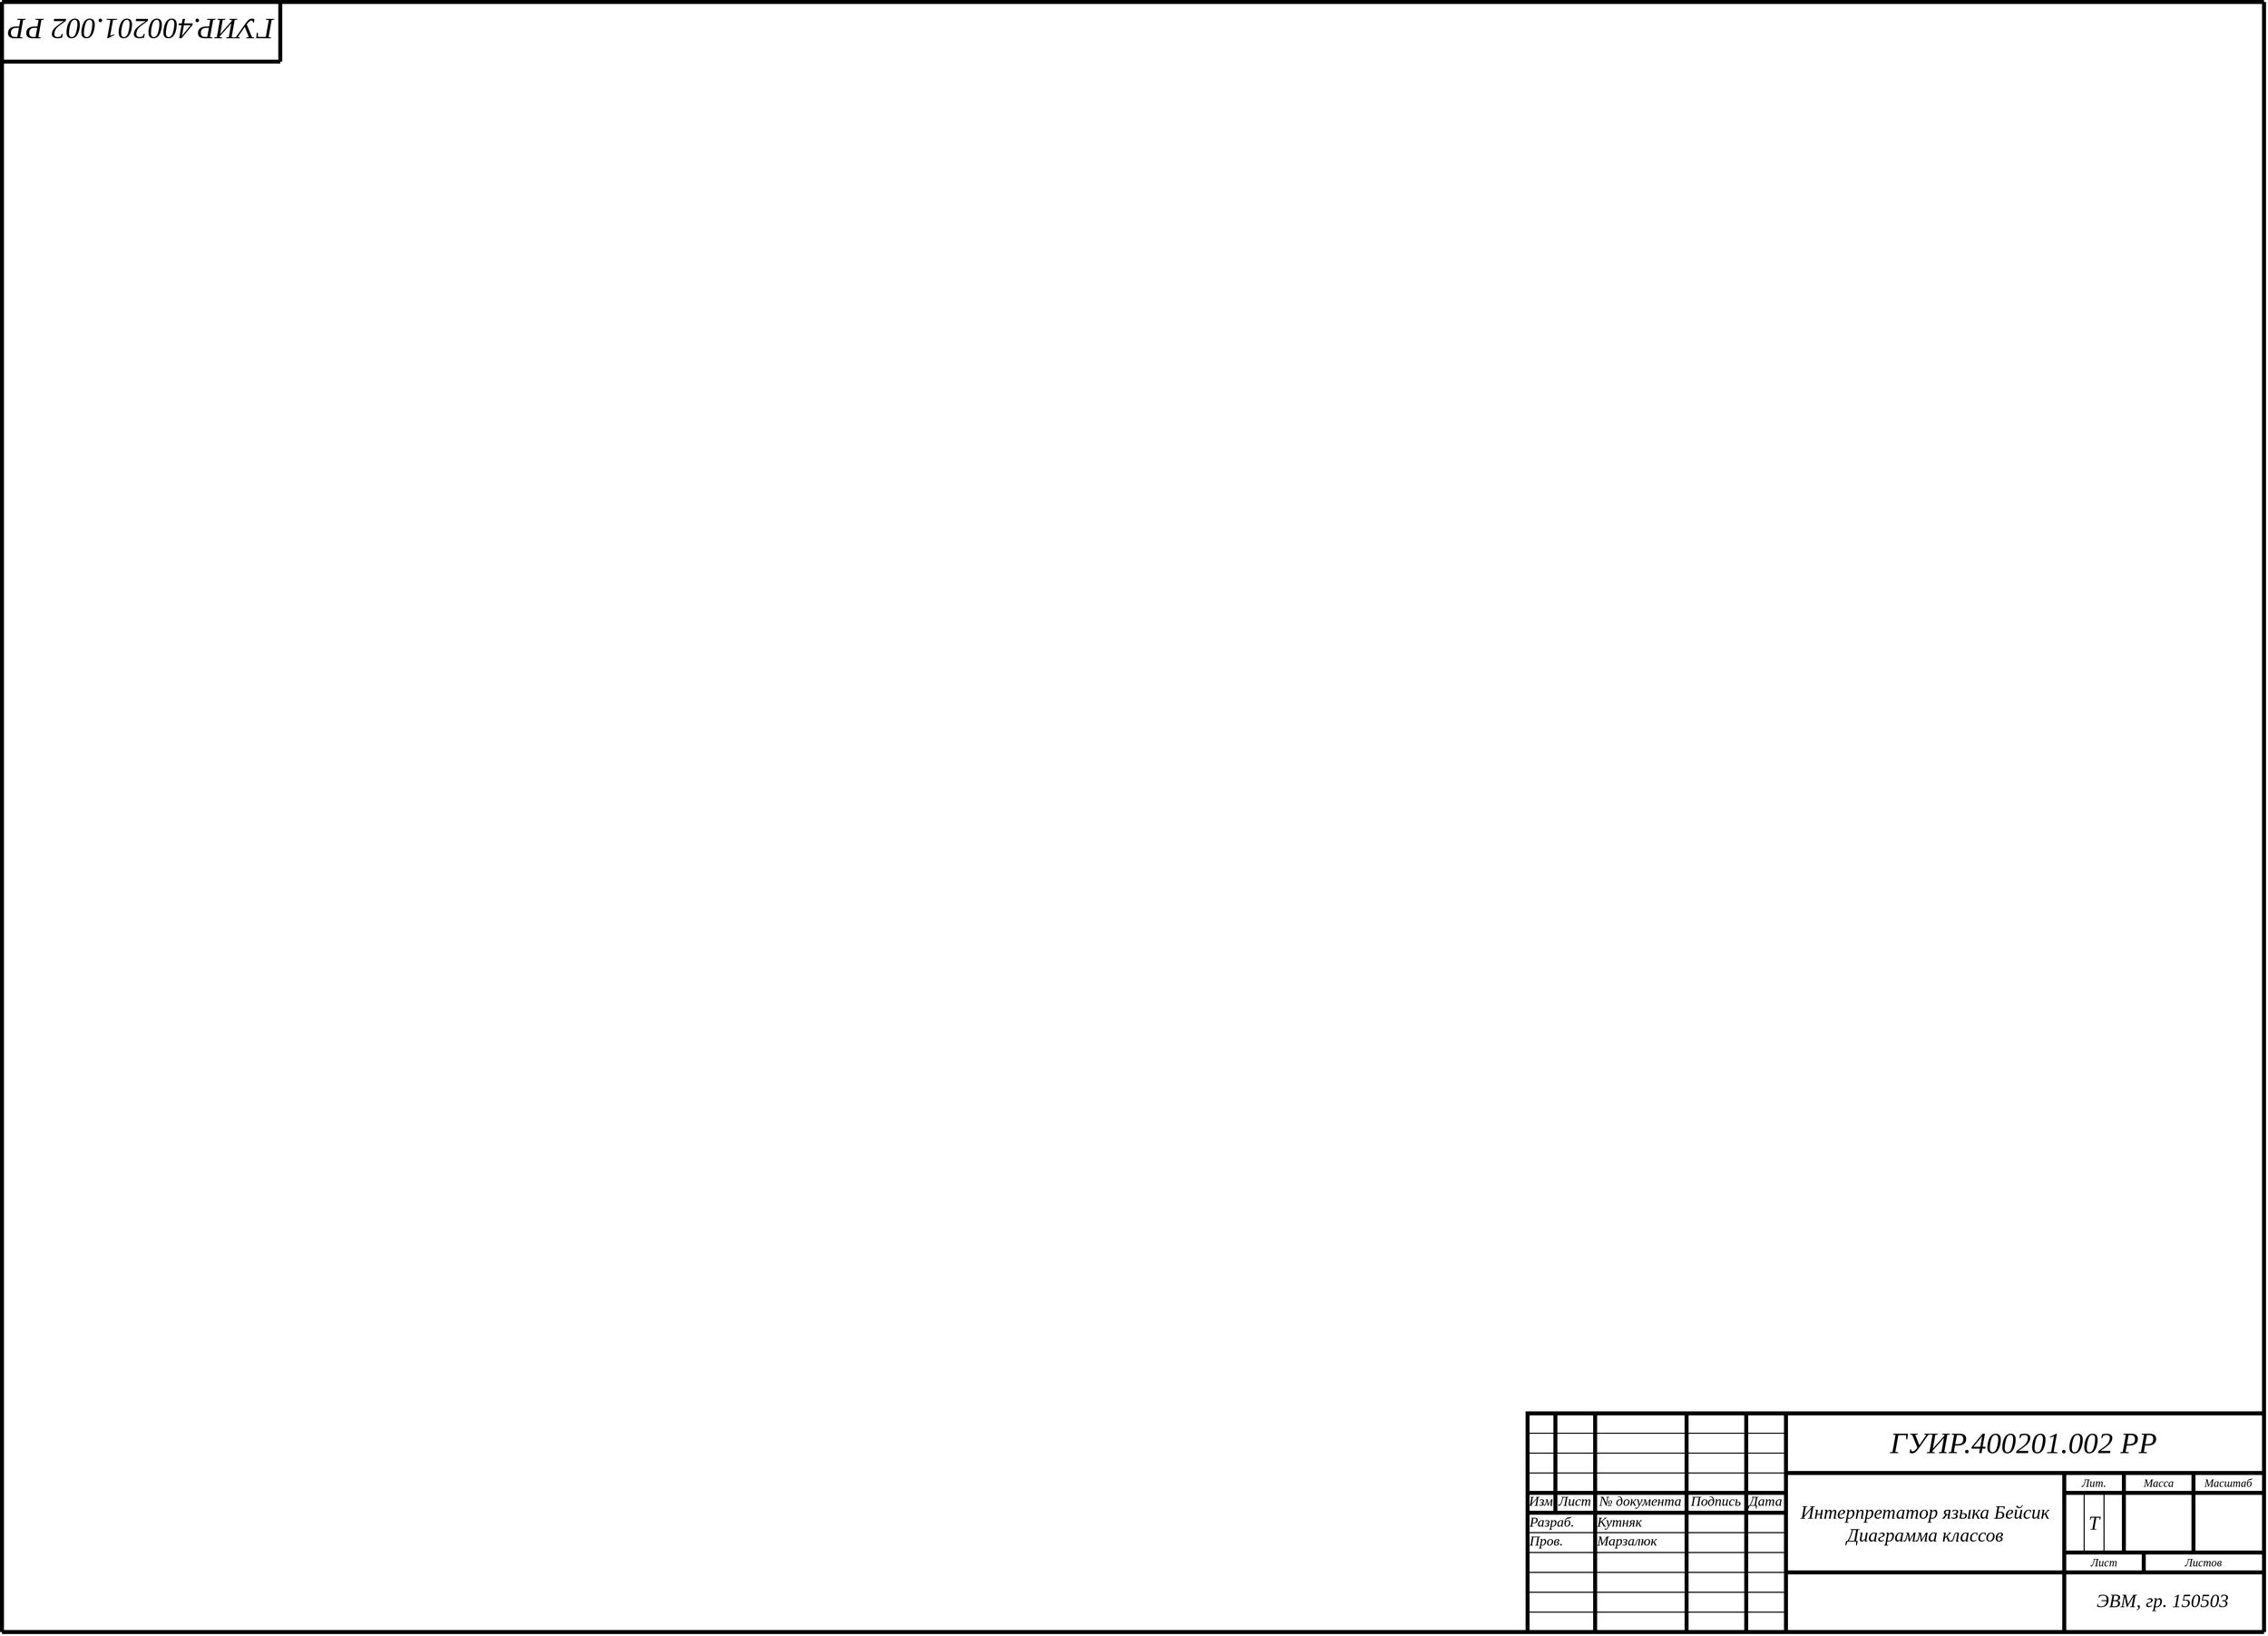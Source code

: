 <mxfile version="20.6.2" type="device"><diagram id="C5RBs43oDa-KdzZeNtuy" name="Page-1"><mxGraphModel dx="2993" dy="394" grid="1" gridSize="10" guides="1" tooltips="1" connect="1" arrows="1" fold="1" page="1" pageScale="1" pageWidth="2336" pageHeight="1654" math="0" shadow="0"><root><mxCell id="WIyWlLk6GJQsqaUBKTNV-0"/><mxCell id="WIyWlLk6GJQsqaUBKTNV-1" parent="WIyWlLk6GJQsqaUBKTNV-0"/><mxCell id="1aWolHx81QnfdvkyP_Gx-409" style="vsdxID=119;fillColor=none;gradientColor=none;points=[];labelBackgroundColor=none;rounded=0;strokeColor=none;html=1;whiteSpace=wrap;" vertex="1" parent="WIyWlLk6GJQsqaUBKTNV-1"><mxGeometry x="-2290" y="7" width="2276" height="1640" as="geometry"/></mxCell><mxCell id="1aWolHx81QnfdvkyP_Gx-410" style="vsdxID=71;fillColor=#FFFFFF;gradientColor=none;shape=stencil(nY9LDoAgDERP0z3SI/i5BwkoRAUC+Lu9kGo0Lt3NtK/tFLCOWngFnMUU3Kg2I5MGbIBzY7UKJmUF2ALWvQtqCG6xkrwXhSxqdmvZsNNcxViZ4ewgT64jdDL2hf4E7wsXmsWThd549765c4l+xvYE);strokeColor=#000000;strokeWidth=4;spacingTop=-1;spacingBottom=-1;spacingLeft=-1;spacingRight=-1;points=[];labelBackgroundColor=#ffffff;rounded=0;html=1;whiteSpace=wrap;fontFamily=GOST type B;fontSource=https%3A%2F%2Fdrive.google.com%2Fuc%3Fexport%3Ddownload%26id%3D1UrnLVkHcLbHLojcf2ejICCGZ1GY9liKW;" vertex="1" parent="1aWolHx81QnfdvkyP_Gx-409"><mxGeometry x="1535" y="1420" width="740" height="220" as="geometry"/></mxCell><mxCell id="1aWolHx81QnfdvkyP_Gx-416" value="&lt;div style=&quot;font-size: 1px&quot;&gt;&lt;font style=&quot;font-size: 11.29px; color: rgb(0, 0, 0); direction: ltr; letter-spacing: 0px; line-height: 120%; opacity: 1;&quot;&gt;&lt;i&gt;Лит.&lt;br&gt;&lt;/i&gt;&lt;/font&gt;&lt;/div&gt;" style="verticalAlign=middle;align=center;vsdxID=102;fillColor=none;gradientColor=none;shape=stencil(nZBLDoAgDERP0z3SIyjew0SURgSD+Lu9kMZoXLhwN9O+tukAlrNpJg1SzDH4QW/URgNYgZTkjA4UkwJUgGXng+6DX1zLfmoymdXo17xh5zmRJ6Q42BWCfc2oJfdAr+Yv+AP9Cb7OJ3H/2JG1HNGz/84klThPVCc=);strokeColor=none;strokeWidth=4;spacingTop=-1;spacingBottom=-1;spacingLeft=-1;spacingRight=-1;points=[];labelBackgroundColor=none;rounded=0;html=1;whiteSpace=wrap;fontFamily=GOST type B;fontSource=https%3A%2F%2Fdrive.google.com%2Fuc%3Fexport%3Ddownload%26id%3D1UrnLVkHcLbHLojcf2ejICCGZ1GY9liKW;" vertex="1" parent="1aWolHx81QnfdvkyP_Gx-409"><mxGeometry x="2077" y="1482" width="56" height="16" as="geometry"/></mxCell><mxCell id="1aWolHx81QnfdvkyP_Gx-417" value="&lt;div style=&quot;font-size: 1px&quot;&gt;&lt;font style=&quot;font-size: 11.29px; color: rgb(0, 0, 0); direction: ltr; letter-spacing: 0px; line-height: 120%; opacity: 1;&quot;&gt;&lt;i&gt;Масса&lt;br&gt;&lt;/i&gt;&lt;/font&gt;&lt;/div&gt;" style="verticalAlign=middle;align=center;vsdxID=103;fillColor=none;gradientColor=none;shape=stencil(nZBLDoAgDERP0z3SIyjew0SURgSD+Lu9kMZoXLhwN9O+tukAlrNpJg1SzDH4QW/URgNYgZTkjA4UkwJUgGXng+6DX1zLfmoymdXo17xh5zmRJ6Q42BWCfc2oJfdAr+Yv+AP9Cb7OJ3H/2JG1HNGz/84klThPVCc=);strokeColor=none;strokeWidth=4;spacingTop=-1;spacingBottom=-1;spacingLeft=-1;spacingRight=-1;points=[];labelBackgroundColor=none;rounded=0;html=1;whiteSpace=wrap;fontFamily=GOST type B;fontSource=https%3A%2F%2Fdrive.google.com%2Fuc%3Fexport%3Ddownload%26id%3D1UrnLVkHcLbHLojcf2ejICCGZ1GY9liKW;" vertex="1" parent="1aWolHx81QnfdvkyP_Gx-409"><mxGeometry x="2137" y="1482" width="66" height="16" as="geometry"/></mxCell><mxCell id="1aWolHx81QnfdvkyP_Gx-418" value="&lt;div style=&quot;font-size: 1px&quot;&gt;&lt;font style=&quot;font-size: 11.29px; color: rgb(0, 0, 0); direction: ltr; letter-spacing: 0px; line-height: 120%; opacity: 1;&quot;&gt;&lt;i&gt;Масштаб&lt;br&gt;&lt;/i&gt;&lt;/font&gt;&lt;/div&gt;" style="verticalAlign=middle;align=center;vsdxID=104;fillColor=none;gradientColor=none;shape=stencil(nZBLDoAgDERP0z3SIyjew0SURgSD+Lu9kMZoXLhwN9O+tukAlrNpJg1SzDH4QW/URgNYgZTkjA4UkwJUgGXng+6DX1zLfmoymdXo17xh5zmRJ6Q42BWCfc2oJfdAr+Yv+AP9Cb7OJ3H/2JG1HNGz/84klThPVCc=);strokeColor=none;strokeWidth=4;spacingTop=-1;spacingBottom=-1;spacingLeft=-1;spacingRight=-1;points=[];labelBackgroundColor=none;rounded=0;html=1;whiteSpace=wrap;fontFamily=GOST type B;fontSource=https%3A%2F%2Fdrive.google.com%2Fuc%3Fexport%3Ddownload%26id%3D1UrnLVkHcLbHLojcf2ejICCGZ1GY9liKW;" vertex="1" parent="1aWolHx81QnfdvkyP_Gx-409"><mxGeometry x="2207" y="1482" width="66" height="16" as="geometry"/></mxCell><mxCell id="1aWolHx81QnfdvkyP_Gx-419" value="&lt;div style=&quot;font-size: 1px&quot;&gt;&lt;font style=&quot;font-size: 11.29px; color: rgb(0, 0, 0); direction: ltr; letter-spacing: 0px; line-height: 120%; opacity: 1;&quot;&gt;&lt;i&gt;Лист&lt;br&gt;&lt;/i&gt;&lt;/font&gt;&lt;/div&gt;" style="verticalAlign=middle;align=center;vsdxID=105;fillColor=none;gradientColor=none;shape=stencil(nZBLDoAgDERP0z3SIyjew0SURgSD+Lu9kMZoXLhwN9O+tukAlrNpJg1SzDH4QW/URgNYgZTkjA4UkwJUgGXng+6DX1zLfmoymdXo17xh5zmRJ6Q42BWCfc2oJfdAr+Yv+AP9Cb7OJ3H/2JG1HNGz/84klThPVCc=);strokeColor=none;strokeWidth=4;spacingTop=-1;spacingBottom=-1;spacingLeft=-1;spacingRight=-1;points=[];labelBackgroundColor=none;rounded=0;html=1;whiteSpace=wrap;fontFamily=GOST type B;fontSource=https%3A%2F%2Fdrive.google.com%2Fuc%3Fexport%3Ddownload%26id%3D1UrnLVkHcLbHLojcf2ejICCGZ1GY9liKW;" vertex="1" parent="1aWolHx81QnfdvkyP_Gx-409"><mxGeometry x="2077" y="1562" width="76" height="16" as="geometry"/></mxCell><mxCell id="1aWolHx81QnfdvkyP_Gx-420" value="&lt;div style=&quot;font-size: 1px&quot;&gt;&lt;font style=&quot;font-size: 11.29px; color: rgb(0, 0, 0); direction: ltr; letter-spacing: 0px; line-height: 120%; opacity: 1;&quot;&gt;&lt;i&gt;Листов&lt;br&gt;&lt;/i&gt;&lt;/font&gt;&lt;/div&gt;" style="verticalAlign=middle;align=center;vsdxID=106;fillColor=none;gradientColor=none;shape=stencil(nZBLDoAgDERP0z3SIyjew0SURgSD+Lu9kMZoXLhwN9O+tukAlrNpJg1SzDH4QW/URgNYgZTkjA4UkwJUgGXng+6DX1zLfmoymdXo17xh5zmRJ6Q42BWCfc2oJfdAr+Yv+AP9Cb7OJ3H/2JG1HNGz/84klThPVCc=);strokeColor=none;strokeWidth=4;spacingTop=-1;spacingBottom=-1;spacingLeft=-1;spacingRight=-1;points=[];labelBackgroundColor=none;rounded=0;html=1;whiteSpace=wrap;fontFamily=GOST type B;fontSource=https%3A%2F%2Fdrive.google.com%2Fuc%3Fexport%3Ddownload%26id%3D1UrnLVkHcLbHLojcf2ejICCGZ1GY9liKW;" vertex="1" parent="1aWolHx81QnfdvkyP_Gx-409"><mxGeometry x="2157" y="1562" width="116" height="16" as="geometry"/></mxCell><mxCell id="1aWolHx81QnfdvkyP_Gx-428" value="&lt;div style=&quot;font-size: 1px&quot;&gt;&lt;font style=&quot;font-size: 19.76px; color: rgb(0, 0, 0); direction: ltr; letter-spacing: 0px; line-height: 120%; opacity: 1;&quot;&gt;&lt;i&gt;Т&lt;br&gt;&lt;/i&gt;&lt;/font&gt;&lt;/div&gt;" style="verticalAlign=middle;align=center;vsdxID=114;fillColor=none;gradientColor=none;shape=stencil(nZBLDoAgDERP0z3SIyjew0SURgSD+Lu9kMZoXLhwN9O+tukAlrNpJg1SzDH4QW/URgNYgZTkjA4UkwJUgGXng+6DX1zLfmoymdXo17xh5zmRJ6Q42BWCfc2oJfdAr+Yv+AP9Cb7OJ3H/2JG1HNGz/84klThPVCc=);strokeColor=none;spacingTop=-1;spacingBottom=-1;spacingLeft=-1;spacingRight=-1;points=[];labelBackgroundColor=none;rounded=0;html=1;whiteSpace=wrap;fontFamily=GOST type B;fontSource=https%3A%2F%2Fdrive.google.com%2Fuc%3Fexport%3Ddownload%26id%3D1UrnLVkHcLbHLojcf2ejICCGZ1GY9liKW;" vertex="1" parent="1aWolHx81QnfdvkyP_Gx-409"><mxGeometry x="2095" y="1500" width="20" height="60" as="geometry"/></mxCell><mxCell id="1aWolHx81QnfdvkyP_Gx-430" value="&lt;div style=&quot;&quot;&gt;&lt;font style=&quot;font-family: Arial; color: rgb(0, 0, 0); direction: ltr; letter-spacing: 0px; line-height: 120%; opacity: 1;&quot;&gt;&lt;font style=&quot;font-family: &amp;quot;GOST type B&amp;quot;; font-size: 30px; letter-spacing: 0px; direction: ltr; line-height: 36px; opacity: 1;&quot;&gt;&lt;i&gt;ГУИР.&lt;/i&gt;&lt;/font&gt;&lt;font style=&quot;font-family: &amp;quot;GOST type B&amp;quot;; font-size: 30px; letter-spacing: 0px; direction: ltr; line-height: 36px; opacity: 1;&quot;&gt;&lt;i&gt;400201.002&lt;/i&gt;&lt;/font&gt;&lt;font style=&quot;font-family: &amp;quot;GOST type B&amp;quot;; font-size: 30px; letter-spacing: 0px; direction: ltr; line-height: 36px; opacity: 1;&quot;&gt;&amp;nbsp;&lt;/font&gt;&lt;font style=&quot;font-family: &amp;quot;GOST type B&amp;quot;; font-size: 30px; letter-spacing: 0px; direction: ltr; line-height: 36px; opacity: 1;&quot;&gt;&lt;i&gt;PP&lt;/i&gt;&lt;/font&gt;&lt;i style=&quot;font-size: 28.08px;&quot;&gt;&lt;br&gt;&lt;/i&gt;&lt;/font&gt;&lt;/div&gt;" style="verticalAlign=middle;align=center;vsdxID=116;rotation=180;fillColor=none;gradientColor=none;shape=stencil(nZBLDoAgDERP0z3SIyjew0SURgSD+Lu9kMZoXLhwN9O+tukAlrNpJg1SzDH4QW/URgNYgZTkjA4UkwJUgGXng+6DX1zLfmoymdXo17xh5zmRJ6Q42BWCfc2oJfdAr+Yv+AP9Cb7OJ3H/2JG1HNGz/84klThPVCc=);strokeColor=none;spacingTop=-3;spacingBottom=-3;spacingLeft=-3;spacingRight=-3;points=[];labelBackgroundColor=none;rounded=0;html=1;" vertex="1" parent="1aWolHx81QnfdvkyP_Gx-409"><mxGeometry width="280" height="56" as="geometry"/></mxCell><mxCell id="1aWolHx81QnfdvkyP_Gx-431" style="vsdxID=67;edgeStyle=none;startArrow=none;endArrow=none;startSize=5;endSize=5;strokeWidth=4;spacingTop=0;spacingBottom=0;spacingLeft=0;spacingRight=0;verticalAlign=middle;html=1;labelBackgroundColor=#ffffff;rounded=0;" edge="1" parent="1aWolHx81QnfdvkyP_Gx-409"><mxGeometry relative="1" as="geometry"><mxPoint as="offset"/><Array as="points"/><mxPoint as="sourcePoint"/><mxPoint x="2276" as="targetPoint"/></mxGeometry></mxCell><mxCell id="1aWolHx81QnfdvkyP_Gx-432" style="vsdxID=68;edgeStyle=none;startArrow=none;endArrow=none;startSize=5;endSize=5;strokeWidth=4;spacingTop=0;spacingBottom=0;spacingLeft=0;spacingRight=0;verticalAlign=middle;html=1;labelBackgroundColor=#ffffff;rounded=0;" edge="1" parent="1aWolHx81QnfdvkyP_Gx-409"><mxGeometry relative="1" as="geometry"><Array as="points"/><mxPoint as="sourcePoint"/><mxPoint y="1640" as="targetPoint"/></mxGeometry></mxCell><mxCell id="1aWolHx81QnfdvkyP_Gx-433" style="vsdxID=69;edgeStyle=none;startArrow=none;endArrow=none;startSize=5;endSize=5;strokeWidth=4;spacingTop=0;spacingBottom=0;spacingLeft=0;spacingRight=0;verticalAlign=middle;html=1;labelBackgroundColor=#ffffff;rounded=0;" edge="1" parent="1aWolHx81QnfdvkyP_Gx-409"><mxGeometry relative="1" as="geometry"><mxPoint as="offset"/><Array as="points"/><mxPoint y="1640" as="sourcePoint"/><mxPoint x="2276" y="1640" as="targetPoint"/></mxGeometry></mxCell><mxCell id="1aWolHx81QnfdvkyP_Gx-434" style="vsdxID=70;edgeStyle=none;startArrow=none;endArrow=none;startSize=5;endSize=5;strokeWidth=4;spacingTop=0;spacingBottom=0;spacingLeft=0;spacingRight=0;verticalAlign=middle;html=1;labelBackgroundColor=#ffffff;rounded=0;" edge="1" parent="1aWolHx81QnfdvkyP_Gx-409"><mxGeometry relative="1" as="geometry"><Array as="points"/><mxPoint x="2276" as="sourcePoint"/><mxPoint x="2276" y="1640" as="targetPoint"/></mxGeometry></mxCell><mxCell id="1aWolHx81QnfdvkyP_Gx-435" style="vsdxID=72;edgeStyle=none;startArrow=none;endArrow=none;startSize=5;endSize=5;strokeWidth=4;strokeColor=#000000;spacingTop=-1;spacingBottom=-1;spacingLeft=-1;spacingRight=-1;verticalAlign=middle;html=1;labelBackgroundColor=#ffffff;rounded=0;fontFamily=GOST type B;fontSource=https%3A%2F%2Fdrive.google.com%2Fuc%3Fexport%3Ddownload%26id%3D1UrnLVkHcLbHLojcf2ejICCGZ1GY9liKW;" edge="1" parent="1aWolHx81QnfdvkyP_Gx-409"><mxGeometry relative="1" as="geometry"><Array as="points"/><mxPoint x="2275" y="1480" as="sourcePoint"/><mxPoint x="1795" y="1480" as="targetPoint"/></mxGeometry></mxCell><mxCell id="1aWolHx81QnfdvkyP_Gx-436" style="vsdxID=73;edgeStyle=none;startArrow=none;endArrow=none;startSize=5;endSize=5;strokeWidth=4;strokeColor=#000000;spacingTop=-1;spacingBottom=-1;spacingLeft=-1;spacingRight=-1;verticalAlign=middle;html=1;labelBackgroundColor=#ffffff;rounded=0;fontFamily=GOST type B;fontSource=https%3A%2F%2Fdrive.google.com%2Fuc%3Fexport%3Ddownload%26id%3D1UrnLVkHcLbHLojcf2ejICCGZ1GY9liKW;" edge="1" parent="1aWolHx81QnfdvkyP_Gx-409"><mxGeometry relative="1" as="geometry"><Array as="points"/><mxPoint x="1795" y="1420" as="sourcePoint"/><mxPoint x="1795" y="1640" as="targetPoint"/></mxGeometry></mxCell><mxCell id="1aWolHx81QnfdvkyP_Gx-437" style="vsdxID=74;edgeStyle=none;startArrow=none;endArrow=none;startSize=5;endSize=5;strokeWidth=4;strokeColor=#000000;spacingTop=-1;spacingBottom=-1;spacingLeft=-1;spacingRight=-1;verticalAlign=middle;html=1;labelBackgroundColor=#ffffff;rounded=0;fontFamily=GOST type B;fontSource=https%3A%2F%2Fdrive.google.com%2Fuc%3Fexport%3Ddownload%26id%3D1UrnLVkHcLbHLojcf2ejICCGZ1GY9liKW;" edge="1" parent="1aWolHx81QnfdvkyP_Gx-409"><mxGeometry relative="1" as="geometry"><Array as="points"/><mxPoint x="2275" y="1580" as="sourcePoint"/><mxPoint x="1795" y="1580" as="targetPoint"/></mxGeometry></mxCell><mxCell id="1aWolHx81QnfdvkyP_Gx-438" style="vsdxID=75;edgeStyle=none;startArrow=none;endArrow=none;startSize=5;endSize=5;strokeWidth=4;strokeColor=#000000;spacingTop=-1;spacingBottom=-1;spacingLeft=-1;spacingRight=-1;verticalAlign=middle;html=1;labelBackgroundColor=#ffffff;rounded=0;fontFamily=GOST type B;fontSource=https%3A%2F%2Fdrive.google.com%2Fuc%3Fexport%3Ddownload%26id%3D1UrnLVkHcLbHLojcf2ejICCGZ1GY9liKW;" edge="1" parent="1aWolHx81QnfdvkyP_Gx-409"><mxGeometry relative="1" as="geometry"><Array as="points"/><mxPoint x="2075" y="1480" as="sourcePoint"/><mxPoint x="2075" y="1640" as="targetPoint"/></mxGeometry></mxCell><mxCell id="1aWolHx81QnfdvkyP_Gx-439" style="vsdxID=76;edgeStyle=none;startArrow=none;endArrow=none;startSize=5;endSize=5;strokeWidth=4;strokeColor=#000000;spacingTop=-1;spacingBottom=-1;spacingLeft=-1;spacingRight=-1;verticalAlign=middle;html=1;labelBackgroundColor=#ffffff;rounded=0;fontFamily=GOST type B;fontSource=https%3A%2F%2Fdrive.google.com%2Fuc%3Fexport%3Ddownload%26id%3D1UrnLVkHcLbHLojcf2ejICCGZ1GY9liKW;" edge="1" parent="1aWolHx81QnfdvkyP_Gx-409"><mxGeometry relative="1" as="geometry"><mxPoint as="offset"/><Array as="points"/><mxPoint x="2075" y="1500" as="sourcePoint"/><mxPoint x="2275" y="1500" as="targetPoint"/></mxGeometry></mxCell><mxCell id="1aWolHx81QnfdvkyP_Gx-440" style="vsdxID=77;edgeStyle=none;startArrow=none;endArrow=none;startSize=5;endSize=5;strokeWidth=4;strokeColor=#000000;spacingTop=-1;spacingBottom=-1;spacingLeft=-1;spacingRight=-1;verticalAlign=middle;html=1;labelBackgroundColor=#ffffff;rounded=0;fontFamily=GOST type B;fontSource=https%3A%2F%2Fdrive.google.com%2Fuc%3Fexport%3Ddownload%26id%3D1UrnLVkHcLbHLojcf2ejICCGZ1GY9liKW;" edge="1" parent="1aWolHx81QnfdvkyP_Gx-409"><mxGeometry relative="1" as="geometry"><mxPoint as="offset"/><Array as="points"/><mxPoint x="2075" y="1560" as="sourcePoint"/><mxPoint x="2275" y="1560" as="targetPoint"/></mxGeometry></mxCell><mxCell id="1aWolHx81QnfdvkyP_Gx-441" style="vsdxID=78;edgeStyle=none;startArrow=none;endArrow=none;startSize=5;endSize=5;strokeWidth=4;strokeColor=#000000;spacingTop=-1;spacingBottom=-1;spacingLeft=-1;spacingRight=-1;verticalAlign=middle;html=1;labelBackgroundColor=#ffffff;rounded=0;fontFamily=GOST type B;fontSource=https%3A%2F%2Fdrive.google.com%2Fuc%3Fexport%3Ddownload%26id%3D1UrnLVkHcLbHLojcf2ejICCGZ1GY9liKW;" edge="1" parent="1aWolHx81QnfdvkyP_Gx-409"><mxGeometry relative="1" as="geometry"><Array as="points"/><mxPoint x="2135" y="1480" as="sourcePoint"/><mxPoint x="2135" y="1560" as="targetPoint"/></mxGeometry></mxCell><mxCell id="1aWolHx81QnfdvkyP_Gx-442" style="vsdxID=79;edgeStyle=none;startArrow=none;endArrow=none;startSize=5;endSize=5;strokeColor=#000000;spacingTop=-1;spacingBottom=-1;spacingLeft=-1;spacingRight=-1;verticalAlign=middle;html=1;labelBackgroundColor=#ffffff;rounded=0;fontFamily=GOST type B;fontSource=https%3A%2F%2Fdrive.google.com%2Fuc%3Fexport%3Ddownload%26id%3D1UrnLVkHcLbHLojcf2ejICCGZ1GY9liKW;" edge="1" parent="1aWolHx81QnfdvkyP_Gx-409"><mxGeometry relative="1" as="geometry"><Array as="points"/><mxPoint x="2095" y="1500" as="sourcePoint"/><mxPoint x="2095" y="1560" as="targetPoint"/></mxGeometry></mxCell><mxCell id="1aWolHx81QnfdvkyP_Gx-443" style="vsdxID=80;edgeStyle=none;startArrow=none;endArrow=none;startSize=5;endSize=5;strokeColor=#000000;spacingTop=-1;spacingBottom=-1;spacingLeft=-1;spacingRight=-1;verticalAlign=middle;html=1;labelBackgroundColor=#ffffff;rounded=0;fontFamily=GOST type B;fontSource=https%3A%2F%2Fdrive.google.com%2Fuc%3Fexport%3Ddownload%26id%3D1UrnLVkHcLbHLojcf2ejICCGZ1GY9liKW;" edge="1" parent="1aWolHx81QnfdvkyP_Gx-409"><mxGeometry relative="1" as="geometry"><Array as="points"/><mxPoint x="2115" y="1500" as="sourcePoint"/><mxPoint x="2115" y="1560" as="targetPoint"/></mxGeometry></mxCell><mxCell id="1aWolHx81QnfdvkyP_Gx-444" style="vsdxID=81;edgeStyle=none;startArrow=none;endArrow=none;startSize=5;endSize=5;strokeWidth=4;strokeColor=#000000;spacingTop=-1;spacingBottom=-1;spacingLeft=-1;spacingRight=-1;verticalAlign=middle;html=1;labelBackgroundColor=#ffffff;rounded=0;fontFamily=GOST type B;fontSource=https%3A%2F%2Fdrive.google.com%2Fuc%3Fexport%3Ddownload%26id%3D1UrnLVkHcLbHLojcf2ejICCGZ1GY9liKW;" edge="1" parent="1aWolHx81QnfdvkyP_Gx-409"><mxGeometry relative="1" as="geometry"><Array as="points"/><mxPoint x="2155" y="1560" as="sourcePoint"/><mxPoint x="2155" y="1580" as="targetPoint"/></mxGeometry></mxCell><mxCell id="1aWolHx81QnfdvkyP_Gx-445" style="vsdxID=82;edgeStyle=none;startArrow=none;endArrow=none;startSize=5;endSize=5;strokeWidth=4;strokeColor=#000000;spacingTop=-1;spacingBottom=-1;spacingLeft=-1;spacingRight=-1;verticalAlign=middle;html=1;labelBackgroundColor=#ffffff;rounded=0;fontFamily=GOST type B;fontSource=https%3A%2F%2Fdrive.google.com%2Fuc%3Fexport%3Ddownload%26id%3D1UrnLVkHcLbHLojcf2ejICCGZ1GY9liKW;" edge="1" parent="1aWolHx81QnfdvkyP_Gx-409"><mxGeometry relative="1" as="geometry"><Array as="points"/><mxPoint x="2205" y="1480" as="sourcePoint"/><mxPoint x="2205" y="1560" as="targetPoint"/></mxGeometry></mxCell><mxCell id="1aWolHx81QnfdvkyP_Gx-446" style="vsdxID=83;edgeStyle=none;startArrow=none;endArrow=none;startSize=5;endSize=5;strokeWidth=4;strokeColor=#000000;spacingTop=-1;spacingBottom=-1;spacingLeft=-1;spacingRight=-1;verticalAlign=middle;html=1;labelBackgroundColor=#ffffff;rounded=0;fontFamily=GOST type B;fontSource=https%3A%2F%2Fdrive.google.com%2Fuc%3Fexport%3Ddownload%26id%3D1UrnLVkHcLbHLojcf2ejICCGZ1GY9liKW;" edge="1" parent="1aWolHx81QnfdvkyP_Gx-409"><mxGeometry relative="1" as="geometry"><Array as="points"/><mxPoint x="1755" y="1420" as="sourcePoint"/><mxPoint x="1755" y="1640" as="targetPoint"/></mxGeometry></mxCell><mxCell id="1aWolHx81QnfdvkyP_Gx-447" style="vsdxID=84;edgeStyle=none;startArrow=none;endArrow=none;startSize=5;endSize=5;strokeWidth=4;strokeColor=#000000;spacingTop=-1;spacingBottom=-1;spacingLeft=-1;spacingRight=-1;verticalAlign=middle;html=1;labelBackgroundColor=#ffffff;rounded=0;fontFamily=GOST type B;fontSource=https%3A%2F%2Fdrive.google.com%2Fuc%3Fexport%3Ddownload%26id%3D1UrnLVkHcLbHLojcf2ejICCGZ1GY9liKW;" edge="1" parent="1aWolHx81QnfdvkyP_Gx-409"><mxGeometry relative="1" as="geometry"><Array as="points"/><mxPoint x="1695" y="1420" as="sourcePoint"/><mxPoint x="1695" y="1640" as="targetPoint"/></mxGeometry></mxCell><mxCell id="1aWolHx81QnfdvkyP_Gx-448" style="vsdxID=85;edgeStyle=none;startArrow=none;endArrow=none;startSize=5;endSize=5;strokeWidth=4;strokeColor=#000000;spacingTop=-1;spacingBottom=-1;spacingLeft=-1;spacingRight=-1;verticalAlign=middle;html=1;labelBackgroundColor=#ffffff;rounded=0;fontFamily=GOST type B;fontSource=https%3A%2F%2Fdrive.google.com%2Fuc%3Fexport%3Ddownload%26id%3D1UrnLVkHcLbHLojcf2ejICCGZ1GY9liKW;" edge="1" parent="1aWolHx81QnfdvkyP_Gx-409"><mxGeometry relative="1" as="geometry"><Array as="points"/><mxPoint x="1603" y="1420" as="sourcePoint"/><mxPoint x="1603" y="1640" as="targetPoint"/></mxGeometry></mxCell><mxCell id="1aWolHx81QnfdvkyP_Gx-449" style="vsdxID=86;edgeStyle=none;startArrow=none;endArrow=none;startSize=5;endSize=5;strokeColor=#000000;spacingTop=-1;spacingBottom=-1;spacingLeft=-1;spacingRight=-1;verticalAlign=middle;html=1;labelBackgroundColor=#ffffff;rounded=0;fontFamily=GOST type B;fontSource=https%3A%2F%2Fdrive.google.com%2Fuc%3Fexport%3Ddownload%26id%3D1UrnLVkHcLbHLojcf2ejICCGZ1GY9liKW;" edge="1" parent="1aWolHx81QnfdvkyP_Gx-409"><mxGeometry relative="1" as="geometry"><mxPoint as="offset"/><Array as="points"/><mxPoint x="1535" y="1440" as="sourcePoint"/><mxPoint x="1795" y="1440" as="targetPoint"/></mxGeometry></mxCell><mxCell id="1aWolHx81QnfdvkyP_Gx-450" style="vsdxID=87;edgeStyle=none;startArrow=none;endArrow=none;startSize=5;endSize=5;strokeColor=#000000;spacingTop=-1;spacingBottom=-1;spacingLeft=-1;spacingRight=-1;verticalAlign=middle;html=1;labelBackgroundColor=#ffffff;rounded=0;fontFamily=GOST type B;fontSource=https%3A%2F%2Fdrive.google.com%2Fuc%3Fexport%3Ddownload%26id%3D1UrnLVkHcLbHLojcf2ejICCGZ1GY9liKW;" edge="1" parent="1aWolHx81QnfdvkyP_Gx-409"><mxGeometry relative="1" as="geometry"><mxPoint as="offset"/><Array as="points"/><mxPoint x="1535" y="1460" as="sourcePoint"/><mxPoint x="1795" y="1460" as="targetPoint"/></mxGeometry></mxCell><mxCell id="1aWolHx81QnfdvkyP_Gx-451" style="vsdxID=88;edgeStyle=none;startArrow=none;endArrow=none;startSize=5;endSize=5;strokeColor=#000000;spacingTop=-1;spacingBottom=-1;spacingLeft=-1;spacingRight=-1;verticalAlign=middle;html=1;labelBackgroundColor=#ffffff;rounded=0;fontFamily=GOST type B;fontSource=https%3A%2F%2Fdrive.google.com%2Fuc%3Fexport%3Ddownload%26id%3D1UrnLVkHcLbHLojcf2ejICCGZ1GY9liKW;" edge="1" parent="1aWolHx81QnfdvkyP_Gx-409"><mxGeometry relative="1" as="geometry"><mxPoint as="offset"/><Array as="points"/><mxPoint x="1535" y="1480" as="sourcePoint"/><mxPoint x="1795" y="1480" as="targetPoint"/></mxGeometry></mxCell><mxCell id="1aWolHx81QnfdvkyP_Gx-452" style="vsdxID=89;edgeStyle=none;startArrow=none;endArrow=none;startSize=5;endSize=5;strokeWidth=4;strokeColor=#000000;spacingTop=-1;spacingBottom=-1;spacingLeft=-1;spacingRight=-1;verticalAlign=middle;html=1;labelBackgroundColor=#ffffff;rounded=0;fontFamily=GOST type B;fontSource=https%3A%2F%2Fdrive.google.com%2Fuc%3Fexport%3Ddownload%26id%3D1UrnLVkHcLbHLojcf2ejICCGZ1GY9liKW;" edge="1" parent="1aWolHx81QnfdvkyP_Gx-409"><mxGeometry relative="1" as="geometry"><mxPoint as="offset"/><Array as="points"/><mxPoint x="1535" y="1500" as="sourcePoint"/><mxPoint x="1795" y="1500" as="targetPoint"/></mxGeometry></mxCell><mxCell id="1aWolHx81QnfdvkyP_Gx-453" style="vsdxID=90;edgeStyle=none;startArrow=none;endArrow=none;startSize=5;endSize=5;strokeWidth=4;strokeColor=#000000;spacingTop=-1;spacingBottom=-1;spacingLeft=-1;spacingRight=-1;verticalAlign=middle;html=1;labelBackgroundColor=#ffffff;rounded=0;fontFamily=GOST type B;fontSource=https%3A%2F%2Fdrive.google.com%2Fuc%3Fexport%3Ddownload%26id%3D1UrnLVkHcLbHLojcf2ejICCGZ1GY9liKW;" edge="1" parent="1aWolHx81QnfdvkyP_Gx-409"><mxGeometry relative="1" as="geometry"><mxPoint as="offset"/><Array as="points"/><mxPoint x="1535" y="1520" as="sourcePoint"/><mxPoint x="1795" y="1520" as="targetPoint"/></mxGeometry></mxCell><mxCell id="1aWolHx81QnfdvkyP_Gx-454" style="vsdxID=91;edgeStyle=none;startArrow=none;endArrow=none;startSize=5;endSize=5;strokeColor=#000000;spacingTop=-1;spacingBottom=-1;spacingLeft=-1;spacingRight=-1;verticalAlign=middle;html=1;labelBackgroundColor=#ffffff;rounded=0;fontFamily=GOST type B;fontSource=https%3A%2F%2Fdrive.google.com%2Fuc%3Fexport%3Ddownload%26id%3D1UrnLVkHcLbHLojcf2ejICCGZ1GY9liKW;" edge="1" parent="1aWolHx81QnfdvkyP_Gx-409"><mxGeometry relative="1" as="geometry"><mxPoint as="offset"/><Array as="points"/><mxPoint x="1535" y="1540" as="sourcePoint"/><mxPoint x="1795" y="1540" as="targetPoint"/></mxGeometry></mxCell><mxCell id="1aWolHx81QnfdvkyP_Gx-455" style="vsdxID=92;edgeStyle=none;startArrow=none;endArrow=none;startSize=5;endSize=5;strokeColor=#000000;spacingTop=-1;spacingBottom=-1;spacingLeft=-1;spacingRight=-1;verticalAlign=middle;html=1;labelBackgroundColor=#ffffff;rounded=0;fontFamily=GOST type B;fontSource=https%3A%2F%2Fdrive.google.com%2Fuc%3Fexport%3Ddownload%26id%3D1UrnLVkHcLbHLojcf2ejICCGZ1GY9liKW;" edge="1" parent="1aWolHx81QnfdvkyP_Gx-409"><mxGeometry relative="1" as="geometry"><mxPoint as="offset"/><Array as="points"/><mxPoint x="1535" y="1560" as="sourcePoint"/><mxPoint x="1795" y="1560" as="targetPoint"/></mxGeometry></mxCell><mxCell id="1aWolHx81QnfdvkyP_Gx-456" style="vsdxID=93;edgeStyle=none;startArrow=none;endArrow=none;startSize=5;endSize=5;strokeColor=#000000;spacingTop=-1;spacingBottom=-1;spacingLeft=-1;spacingRight=-1;verticalAlign=middle;html=1;labelBackgroundColor=#ffffff;rounded=0;fontFamily=GOST type B;fontSource=https%3A%2F%2Fdrive.google.com%2Fuc%3Fexport%3Ddownload%26id%3D1UrnLVkHcLbHLojcf2ejICCGZ1GY9liKW;" edge="1" parent="1aWolHx81QnfdvkyP_Gx-409"><mxGeometry relative="1" as="geometry"><mxPoint as="offset"/><Array as="points"/><mxPoint x="1535" y="1580" as="sourcePoint"/><mxPoint x="1795" y="1580" as="targetPoint"/></mxGeometry></mxCell><mxCell id="1aWolHx81QnfdvkyP_Gx-457" style="vsdxID=94;edgeStyle=none;startArrow=none;endArrow=none;startSize=5;endSize=5;strokeColor=#000000;spacingTop=-1;spacingBottom=-1;spacingLeft=-1;spacingRight=-1;verticalAlign=middle;html=1;labelBackgroundColor=#ffffff;rounded=0;fontFamily=GOST type B;fontSource=https%3A%2F%2Fdrive.google.com%2Fuc%3Fexport%3Ddownload%26id%3D1UrnLVkHcLbHLojcf2ejICCGZ1GY9liKW;" edge="1" parent="1aWolHx81QnfdvkyP_Gx-409"><mxGeometry relative="1" as="geometry"><mxPoint as="offset"/><Array as="points"/><mxPoint x="1535" y="1600" as="sourcePoint"/><mxPoint x="1795" y="1600" as="targetPoint"/></mxGeometry></mxCell><mxCell id="1aWolHx81QnfdvkyP_Gx-458" style="vsdxID=95;edgeStyle=none;startArrow=none;endArrow=none;startSize=5;endSize=5;strokeColor=#000000;spacingTop=-1;spacingBottom=-1;spacingLeft=-1;spacingRight=-1;verticalAlign=middle;html=1;labelBackgroundColor=#ffffff;rounded=0;fontFamily=GOST type B;fontSource=https%3A%2F%2Fdrive.google.com%2Fuc%3Fexport%3Ddownload%26id%3D1UrnLVkHcLbHLojcf2ejICCGZ1GY9liKW;" edge="1" parent="1aWolHx81QnfdvkyP_Gx-409"><mxGeometry relative="1" as="geometry"><mxPoint as="offset"/><Array as="points"/><mxPoint x="1535" y="1620" as="sourcePoint"/><mxPoint x="1795" y="1620" as="targetPoint"/></mxGeometry></mxCell><mxCell id="1aWolHx81QnfdvkyP_Gx-459" style="vsdxID=96;edgeStyle=none;startArrow=none;endArrow=none;startSize=5;endSize=5;strokeWidth=4;strokeColor=#000000;spacingTop=-1;spacingBottom=-1;spacingLeft=-1;spacingRight=-1;verticalAlign=middle;html=1;labelBackgroundColor=#ffffff;rounded=0;fontFamily=GOST type B;fontSource=https%3A%2F%2Fdrive.google.com%2Fuc%3Fexport%3Ddownload%26id%3D1UrnLVkHcLbHLojcf2ejICCGZ1GY9liKW;" edge="1" parent="1aWolHx81QnfdvkyP_Gx-409"><mxGeometry relative="1" as="geometry"><Array as="points"/><mxPoint x="1563" y="1420" as="sourcePoint"/><mxPoint x="1563" y="1520" as="targetPoint"/></mxGeometry></mxCell><mxCell id="1aWolHx81QnfdvkyP_Gx-460" style="vsdxID=117;edgeStyle=none;startArrow=none;endArrow=none;startSize=5;endSize=5;strokeWidth=4;strokeColor=#000000;spacingTop=-1;spacingBottom=-1;spacingLeft=-1;spacingRight=-1;verticalAlign=middle;html=1;labelBackgroundColor=#ffffff;rounded=0;" edge="1" parent="1aWolHx81QnfdvkyP_Gx-409"><mxGeometry relative="1" as="geometry"><Array as="points"/><mxPoint x="280" as="sourcePoint"/><mxPoint x="280" y="60" as="targetPoint"/></mxGeometry></mxCell><mxCell id="1aWolHx81QnfdvkyP_Gx-461" style="vsdxID=118;edgeStyle=none;startArrow=none;endArrow=none;startSize=5;endSize=5;strokeWidth=4;strokeColor=#000000;spacingTop=-1;spacingBottom=-1;spacingLeft=-1;spacingRight=-1;verticalAlign=middle;html=1;labelBackgroundColor=#ffffff;rounded=0;" edge="1" parent="1aWolHx81QnfdvkyP_Gx-409"><mxGeometry relative="1" as="geometry"><Array as="points"/><mxPoint x="280" y="60" as="sourcePoint"/><mxPoint y="60" as="targetPoint"/></mxGeometry></mxCell><mxCell id="1aWolHx81QnfdvkyP_Gx-487" value="&lt;font style=&quot;color: rgb(0, 0, 0); direction: ltr; letter-spacing: 0px; line-height: 120%; opacity: 1;&quot;&gt;&lt;i style=&quot;&quot;&gt;&lt;font style=&quot;font-size: 19px;&quot;&gt;ЭВМ, гр. 150503&lt;/font&gt;&lt;br style=&quot;font-size: 16px;&quot;&gt;&lt;/i&gt;&lt;/font&gt;" style="verticalAlign=middle;align=center;vsdxID=45;fillColor=none;gradientColor=none;shape=stencil(nZBLDoAgDERP0z3SIyjew0SURgSD+Lu9kMZoXLhwN9O+tukAlrNpJg1SzDH4QW/URgNYgZTkjA4UkwJUgGXng+6DX1zLfmoymdXo17xh5zmRJ6Q42BWCfc2oJfdAr+Yv+AP9Cb7OJ3H/2JG1HNGz/84klThPVCc=);strokeColor=none;spacingTop=-1;spacingBottom=-1;spacingLeft=-1;spacingRight=-1;labelBackgroundColor=none;rounded=0;html=1;whiteSpace=wrap;fontFamily=GOST type B;fontSize=16;fontSource=https%3A%2F%2Fdrive.google.com%2Fuc%3Fexport%3Ddownload%26id%3D1UrnLVkHcLbHLojcf2ejICCGZ1GY9liKW;" vertex="1" parent="1aWolHx81QnfdvkyP_Gx-409"><mxGeometry x="2074" y="1579" width="200" height="60" as="geometry"/></mxCell><mxCell id="1aWolHx81QnfdvkyP_Gx-488" value="&lt;font style=&quot;font-size: 14px; color: rgb(0, 0, 0); direction: ltr; letter-spacing: 0px; line-height: 120%; opacity: 1;&quot;&gt;&lt;i style=&quot;font-size: 14px;&quot;&gt;Изм&lt;br style=&quot;font-size: 14px;&quot;&gt;&lt;/i&gt;&lt;/font&gt;" style="verticalAlign=middle;align=center;vsdxID=29;fillColor=none;gradientColor=none;shape=stencil(nZBLDoAgDERP0z3SIyjew0SURgSD+Lu9kMZoXLhwN9O+tukAlrNpJg1SzDH4QW/URgNYgZTkjA4UkwJUgGXng+6DX1zLfmoymdXo17xh5zmRJ6Q42BWCfc2oJfdAr+Yv+AP9Cb7OJ3H/2JG1HNGz/84klThPVCc=);strokeColor=none;strokeWidth=4;spacingTop=-1;spacingBottom=-1;spacingLeft=-1;spacingRight=0;labelBackgroundColor=none;rounded=0;html=1;whiteSpace=wrap;fontFamily=GOST type B;fontSource=https%3A%2F%2Fdrive.google.com%2Fuc%3Fexport%3Ddownload%26id%3D1UrnLVkHcLbHLojcf2ejICCGZ1GY9liKW;fontSize=14;spacing=0;" vertex="1" parent="1aWolHx81QnfdvkyP_Gx-409"><mxGeometry x="1537" y="1501.2" width="24" height="16" as="geometry"/></mxCell><mxCell id="1aWolHx81QnfdvkyP_Gx-489" value="&lt;font style=&quot;font-size: 14px; color: rgb(0, 0, 0); direction: ltr; letter-spacing: 0px; line-height: 120%; opacity: 1;&quot;&gt;&lt;i style=&quot;font-size: 14px;&quot;&gt;Лист&lt;br style=&quot;font-size: 14px;&quot;&gt;&lt;/i&gt;&lt;/font&gt;" style="verticalAlign=middle;align=center;vsdxID=30;fillColor=none;gradientColor=none;shape=stencil(nZBLDoAgDERP0z3SIyjew0SURgSD+Lu9kMZoXLhwN9O+tukAlrNpJg1SzDH4QW/URgNYgZTkjA4UkwJUgGXng+6DX1zLfmoymdXo17xh5zmRJ6Q42BWCfc2oJfdAr+Yv+AP9Cb7OJ3H/2JG1HNGz/84klThPVCc=);strokeColor=none;strokeWidth=4;spacingTop=-1;spacingBottom=-1;spacingLeft=-1;spacingRight=0;labelBackgroundColor=none;rounded=0;html=1;whiteSpace=wrap;fontFamily=GOST type B;fontSource=https%3A%2F%2Fdrive.google.com%2Fuc%3Fexport%3Ddownload%26id%3D1UrnLVkHcLbHLojcf2ejICCGZ1GY9liKW;fontSize=14;spacing=0;" vertex="1" parent="1aWolHx81QnfdvkyP_Gx-409"><mxGeometry x="1565" y="1501.2" width="36" height="16" as="geometry"/></mxCell><mxCell id="1aWolHx81QnfdvkyP_Gx-490" value="&lt;font style=&quot;font-size: 14px; color: rgb(0, 0, 0); direction: ltr; letter-spacing: 0px; line-height: 120%; opacity: 1;&quot;&gt;&lt;i style=&quot;font-size: 14px;&quot;&gt;№ документа&lt;br style=&quot;font-size: 14px;&quot;&gt;&lt;/i&gt;&lt;/font&gt;" style="verticalAlign=middle;align=center;vsdxID=31;fillColor=none;gradientColor=none;shape=stencil(nZBLDoAgDERP0z3SIyjew0SURgSD+Lu9kMZoXLhwN9O+tukAlrNpJg1SzDH4QW/URgNYgZTkjA4UkwJUgGXng+6DX1zLfmoymdXo17xh5zmRJ6Q42BWCfc2oJfdAr+Yv+AP9Cb7OJ3H/2JG1HNGz/84klThPVCc=);strokeColor=none;strokeWidth=4;spacingTop=-1;spacingBottom=-1;spacingLeft=-1;spacingRight=0;labelBackgroundColor=none;rounded=0;html=1;whiteSpace=wrap;fontFamily=GOST type B;fontSource=https%3A%2F%2Fdrive.google.com%2Fuc%3Fexport%3Ddownload%26id%3D1UrnLVkHcLbHLojcf2ejICCGZ1GY9liKW;fontSize=14;spacing=0;" vertex="1" parent="1aWolHx81QnfdvkyP_Gx-409"><mxGeometry x="1605" y="1501.2" width="88" height="16" as="geometry"/></mxCell><mxCell id="1aWolHx81QnfdvkyP_Gx-491" value="&lt;font style=&quot;font-size: 14px; color: rgb(0, 0, 0); direction: ltr; letter-spacing: 0px; line-height: 120%; opacity: 1;&quot;&gt;&lt;i style=&quot;font-size: 14px;&quot;&gt;Подпись&lt;br style=&quot;font-size: 14px;&quot;&gt;&lt;/i&gt;&lt;/font&gt;" style="verticalAlign=middle;align=center;vsdxID=32;fillColor=none;gradientColor=none;shape=stencil(nZBLDoAgDERP0z3SIyjew0SURgSD+Lu9kMZoXLhwN9O+tukAlrNpJg1SzDH4QW/URgNYgZTkjA4UkwJUgGXng+6DX1zLfmoymdXo17xh5zmRJ6Q42BWCfc2oJfdAr+Yv+AP9Cb7OJ3H/2JG1HNGz/84klThPVCc=);strokeColor=none;strokeWidth=4;spacingTop=-1;spacingBottom=-1;spacingLeft=-1;spacingRight=0;labelBackgroundColor=none;rounded=0;html=1;whiteSpace=wrap;fontFamily=GOST type B;fontSource=https%3A%2F%2Fdrive.google.com%2Fuc%3Fexport%3Ddownload%26id%3D1UrnLVkHcLbHLojcf2ejICCGZ1GY9liKW;fontSize=14;spacing=0;" vertex="1" parent="1aWolHx81QnfdvkyP_Gx-409"><mxGeometry x="1697" y="1501.2" width="56" height="16" as="geometry"/></mxCell><mxCell id="1aWolHx81QnfdvkyP_Gx-492" value="&lt;font style=&quot;font-size: 14px; color: rgb(0, 0, 0); direction: ltr; letter-spacing: 0px; line-height: 120%; opacity: 1;&quot;&gt;&lt;i style=&quot;font-size: 14px;&quot;&gt;Дата&lt;br style=&quot;font-size: 14px;&quot;&gt;&lt;/i&gt;&lt;/font&gt;" style="verticalAlign=middle;align=center;vsdxID=33;fillColor=none;gradientColor=none;shape=stencil(nZBLDoAgDERP0z3SIyjew0SURgSD+Lu9kMZoXLhwN9O+tukAlrNpJg1SzDH4QW/URgNYgZTkjA4UkwJUgGXng+6DX1zLfmoymdXo17xh5zmRJ6Q42BWCfc2oJfdAr+Yv+AP9Cb7OJ3H/2JG1HNGz/84klThPVCc=);strokeColor=none;strokeWidth=4;spacingTop=-1;spacingBottom=-1;spacingLeft=-1;spacingRight=0;labelBackgroundColor=none;rounded=0;html=1;whiteSpace=wrap;fontFamily=GOST type B;fontSource=https%3A%2F%2Fdrive.google.com%2Fuc%3Fexport%3Ddownload%26id%3D1UrnLVkHcLbHLojcf2ejICCGZ1GY9liKW;fontSize=14;spacing=0;" vertex="1" parent="1aWolHx81QnfdvkyP_Gx-409"><mxGeometry x="1757" y="1501.2" width="36" height="16" as="geometry"/></mxCell><mxCell id="1aWolHx81QnfdvkyP_Gx-493" value="&lt;p style=&quot;margin: 0px; text-indent: 0px; direction: rtl; font-size: 30px;&quot;&gt;&lt;font style=&quot;font-size: 30px; color: rgb(0, 0, 0); direction: ltr; letter-spacing: 0px; line-height: 120%; opacity: 1;&quot;&gt;&lt;i&gt;ГУИР.&lt;/i&gt;&lt;/font&gt;&lt;font style=&quot;font-size: 30px; color: rgb(0, 0, 0); direction: ltr; letter-spacing: 0px; line-height: 120%; opacity: 1;&quot;&gt;&lt;i&gt;400201.002&lt;/i&gt;&lt;/font&gt;&lt;font style=&quot;font-size: 30px; color: rgb(0, 0, 0); direction: ltr; letter-spacing: 0px; line-height: 120%; opacity: 1;&quot;&gt;&amp;nbsp;&lt;/font&gt;&lt;font style=&quot;color: rgb(0, 0, 0); direction: ltr; letter-spacing: 0px; line-height: 120%; opacity: 1; font-size: 30px;&quot;&gt;&lt;i&gt;PP&lt;/i&gt;&lt;/font&gt;&lt;font style=&quot;font-size: 28px; color: rgb(0, 0, 0); direction: ltr; letter-spacing: 0px; line-height: 120%; opacity: 1;&quot;&gt;&lt;i&gt;&lt;br&gt;&lt;/i&gt;&lt;/font&gt;&lt;/p&gt;" style="verticalAlign=middle;align=center;vsdxID=222;fillColor=none;gradientColor=none;shape=stencil(nZBLDoAgDERP0z3SIyjew0SURgSD+Lu9kMZoXLhwN9O+tukAlrNpJg1SzDH4QW/URgNYgZTkjA4UkwJUgGXng+6DX1zLfmoymdXo17xh5zmRJ6Q42BWCfc2oJfdAr+Yv+AP9Cb7OJ3H/2JG1HNGz/84klThPVCc=);strokeColor=none;spacingTop=-1;spacingBottom=-1;spacingLeft=-1;spacingRight=-1;labelBackgroundColor=none;rounded=0;html=1;whiteSpace=wrap;fontFamily=GOST type B;fontSource=https%3A%2F%2Fdrive.google.com%2Fuc%3Fexport%3Ddownload%26id%3D1UrnLVkHcLbHLojcf2ejICCGZ1GY9liKW;" vertex="1" parent="1aWolHx81QnfdvkyP_Gx-409"><mxGeometry x="1799" y="1419" width="470" height="60" as="geometry"/></mxCell><mxCell id="1aWolHx81QnfdvkyP_Gx-494" value="&lt;font style=&quot;direction: ltr; line-height: 120%; opacity: 1;&quot;&gt;&lt;i style=&quot;&quot;&gt;Интерпретатор языка Бейсик&lt;br style=&quot;font-size: 19px;&quot;&gt;&lt;span style=&quot;letter-spacing: 0px;&quot;&gt;Диаграмма классов&lt;/span&gt;&lt;/i&gt;&lt;br style=&quot;font-size: 19px;&quot;&gt;&lt;/font&gt;" style="verticalAlign=middle;align=center;vsdxID=565;fillColor=none;gradientColor=none;shape=stencil(nZBLDoAgDERP0z3SIyjew0SURgSD+Lu9kMZoXLhwN9O+tukAlrNpJg1SzDH4QW/URgNYgZTkjA4UkwJUgGXng+6DX1zLfmoymdXo17xh5zmRJ6Q42BWCfc2oJfdAr+Yv+AP9Cb7OJ3H/2JG1HNGz/84klThPVCc=);strokeColor=none;spacingTop=-1;spacingBottom=-1;spacingLeft=-1;spacingRight=-1;labelBackgroundColor=none;rounded=0;html=1;whiteSpace=wrap;fontFamily=GOST type B;fontSize=19;fontSource=https%3A%2F%2Fdrive.google.com%2Fuc%3Fexport%3Ddownload%26id%3D1UrnLVkHcLbHLojcf2ejICCGZ1GY9liKW;" vertex="1" parent="1aWolHx81QnfdvkyP_Gx-409"><mxGeometry x="1795" y="1481.2" width="280" height="100" as="geometry"/></mxCell><mxCell id="1aWolHx81QnfdvkyP_Gx-495" value="&lt;font style=&quot;font-size: 14px; color: rgb(0, 0, 0); direction: ltr; letter-spacing: 0px; line-height: 120%; opacity: 1;&quot;&gt;&lt;i style=&quot;font-size: 14px;&quot;&gt;Кутняк&lt;br style=&quot;font-size: 14px;&quot;&gt;&lt;/i&gt;&lt;/font&gt;" style="verticalAlign=middle;align=left;vsdxID=236;fillColor=none;gradientColor=none;shape=stencil(nZBLDoAgDERP0z3SIyjew0SURgSD+Lu9kMZoXLhwN9O+tukAlrNpJg1SzDH4QW/URgNYgZTkjA4UkwJUgGXng+6DX1zLfmoymdXo17xh5zmRJ6Q42BWCfc2oJfdAr+Yv+AP9Cb7OJ3H/2JG1HNGz/84klThPVCc=);strokeColor=none;spacingTop=-1;spacingBottom=-1;spacingLeft=-1;spacingRight=0;labelBackgroundColor=none;rounded=0;html=1;whiteSpace=wrap;fontFamily=GOST type B;fontSource=https%3A%2F%2Fdrive.google.com%2Fuc%3Fexport%3Ddownload%26id%3D1UrnLVkHcLbHLojcf2ejICCGZ1GY9liKW;fontSize=14;spacing=0;" vertex="1" parent="1aWolHx81QnfdvkyP_Gx-409"><mxGeometry x="1606" y="1522.2" width="90" height="16" as="geometry"/></mxCell><mxCell id="1aWolHx81QnfdvkyP_Gx-496" value="&lt;font style=&quot;font-size: 14px; color: rgb(0, 0, 0); direction: ltr; letter-spacing: 0px; line-height: 120%; opacity: 1;&quot;&gt;&lt;i style=&quot;font-size: 14px;&quot;&gt;Марзалюк&lt;br style=&quot;font-size: 14px;&quot;&gt;&lt;/i&gt;&lt;/font&gt;" style="verticalAlign=middle;align=left;vsdxID=237;fillColor=none;gradientColor=none;shape=stencil(nZBLDoAgDERP0z3SIyjew0SURgSD+Lu9kMZoXLhwN9O+tukAlrNpJg1SzDH4QW/URgNYgZTkjA4UkwJUgGXng+6DX1zLfmoymdXo17xh5zmRJ6Q42BWCfc2oJfdAr+Yv+AP9Cb7OJ3H/2JG1HNGz/84klThPVCc=);strokeColor=none;spacingTop=-1;spacingBottom=-1;spacingLeft=-1;spacingRight=0;labelBackgroundColor=none;rounded=0;html=1;whiteSpace=wrap;fontFamily=GOST type B;fontSource=https%3A%2F%2Fdrive.google.com%2Fuc%3Fexport%3Ddownload%26id%3D1UrnLVkHcLbHLojcf2ejICCGZ1GY9liKW;fontSize=14;spacing=0;" vertex="1" parent="1aWolHx81QnfdvkyP_Gx-409"><mxGeometry x="1606" y="1541.2" width="90" height="16" as="geometry"/></mxCell><mxCell id="1aWolHx81QnfdvkyP_Gx-497" value="&lt;font style=&quot;font-size: 14px; color: rgb(0, 0, 0); direction: ltr; letter-spacing: 0px; line-height: 120%; opacity: 1;&quot;&gt;&lt;i style=&quot;font-size: 14px;&quot;&gt;Разраб.&lt;br style=&quot;font-size: 14px;&quot;&gt;&lt;/i&gt;&lt;/font&gt;" style="verticalAlign=middle;align=left;vsdxID=236;fillColor=none;gradientColor=none;shape=stencil(nZBLDoAgDERP0z3SIyjew0SURgSD+Lu9kMZoXLhwN9O+tukAlrNpJg1SzDH4QW/URgNYgZTkjA4UkwJUgGXng+6DX1zLfmoymdXo17xh5zmRJ6Q42BWCfc2oJfdAr+Yv+AP9Cb7OJ3H/2JG1HNGz/84klThPVCc=);strokeColor=none;spacingTop=-1;spacingBottom=-1;spacingLeft=-1;spacingRight=0;labelBackgroundColor=none;rounded=0;html=1;whiteSpace=wrap;fontFamily=GOST type B;fontSource=https%3A%2F%2Fdrive.google.com%2Fuc%3Fexport%3Ddownload%26id%3D1UrnLVkHcLbHLojcf2ejICCGZ1GY9liKW;fontSize=14;spacing=0;" vertex="1" parent="1aWolHx81QnfdvkyP_Gx-409"><mxGeometry x="1538" y="1522" width="62" height="16" as="geometry"/></mxCell><mxCell id="1aWolHx81QnfdvkyP_Gx-498" value="&lt;font style=&quot;font-size: 14px; color: rgb(0, 0, 0); direction: ltr; letter-spacing: 0px; line-height: 120%; opacity: 1;&quot;&gt;&lt;i style=&quot;font-size: 14px;&quot;&gt;Пров.&lt;br style=&quot;font-size: 14px;&quot;&gt;&lt;/i&gt;&lt;/font&gt;" style="verticalAlign=middle;align=left;vsdxID=237;fillColor=none;gradientColor=none;shape=stencil(nZBLDoAgDERP0z3SIyjew0SURgSD+Lu9kMZoXLhwN9O+tukAlrNpJg1SzDH4QW/URgNYgZTkjA4UkwJUgGXng+6DX1zLfmoymdXo17xh5zmRJ6Q42BWCfc2oJfdAr+Yv+AP9Cb7OJ3H/2JG1HNGz/84klThPVCc=);strokeColor=none;spacingTop=-1;spacingBottom=-1;spacingLeft=-1;spacingRight=0;labelBackgroundColor=none;rounded=0;html=1;whiteSpace=wrap;fontFamily=GOST type B;fontSource=https%3A%2F%2Fdrive.google.com%2Fuc%3Fexport%3Ddownload%26id%3D1UrnLVkHcLbHLojcf2ejICCGZ1GY9liKW;fontSize=14;spacing=0;" vertex="1" parent="1aWolHx81QnfdvkyP_Gx-409"><mxGeometry x="1538" y="1541" width="62" height="16" as="geometry"/></mxCell></root></mxGraphModel></diagram></mxfile>